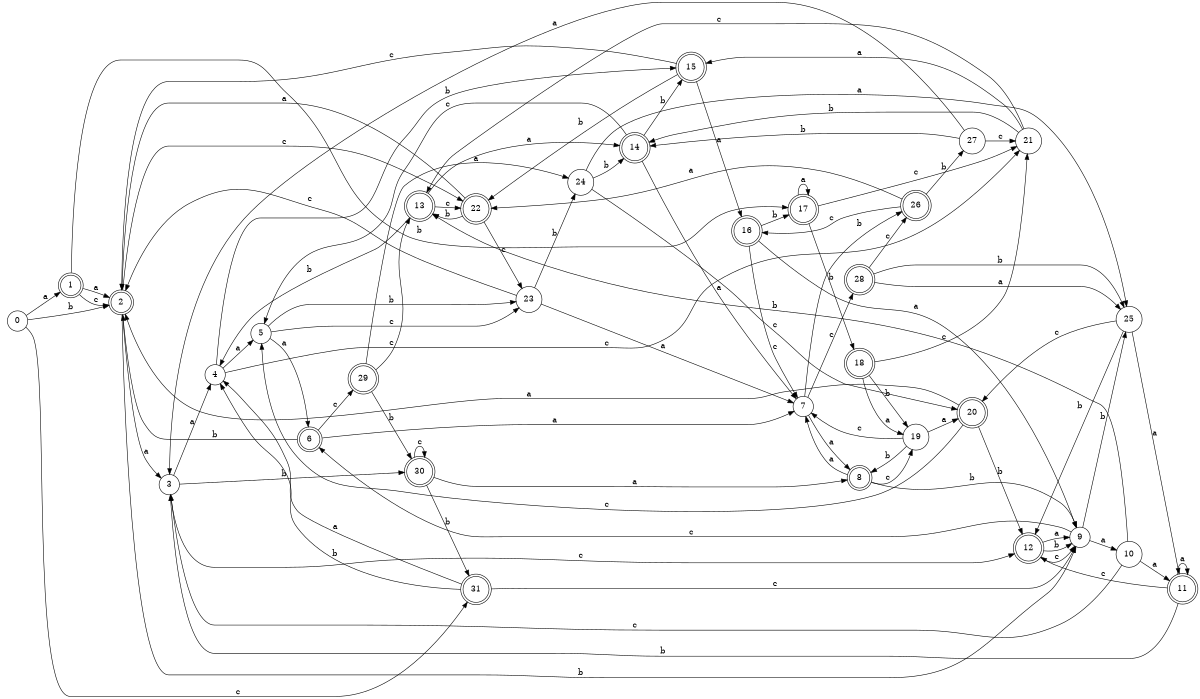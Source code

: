 digraph n26_5 {
__start0 [label="" shape="none"];

rankdir=LR;
size="8,5";

s0 [style="filled", color="black", fillcolor="white" shape="circle", label="0"];
s1 [style="rounded,filled", color="black", fillcolor="white" shape="doublecircle", label="1"];
s2 [style="rounded,filled", color="black", fillcolor="white" shape="doublecircle", label="2"];
s3 [style="filled", color="black", fillcolor="white" shape="circle", label="3"];
s4 [style="filled", color="black", fillcolor="white" shape="circle", label="4"];
s5 [style="filled", color="black", fillcolor="white" shape="circle", label="5"];
s6 [style="rounded,filled", color="black", fillcolor="white" shape="doublecircle", label="6"];
s7 [style="filled", color="black", fillcolor="white" shape="circle", label="7"];
s8 [style="rounded,filled", color="black", fillcolor="white" shape="doublecircle", label="8"];
s9 [style="filled", color="black", fillcolor="white" shape="circle", label="9"];
s10 [style="filled", color="black", fillcolor="white" shape="circle", label="10"];
s11 [style="rounded,filled", color="black", fillcolor="white" shape="doublecircle", label="11"];
s12 [style="rounded,filled", color="black", fillcolor="white" shape="doublecircle", label="12"];
s13 [style="rounded,filled", color="black", fillcolor="white" shape="doublecircle", label="13"];
s14 [style="rounded,filled", color="black", fillcolor="white" shape="doublecircle", label="14"];
s15 [style="rounded,filled", color="black", fillcolor="white" shape="doublecircle", label="15"];
s16 [style="rounded,filled", color="black", fillcolor="white" shape="doublecircle", label="16"];
s17 [style="rounded,filled", color="black", fillcolor="white" shape="doublecircle", label="17"];
s18 [style="rounded,filled", color="black", fillcolor="white" shape="doublecircle", label="18"];
s19 [style="filled", color="black", fillcolor="white" shape="circle", label="19"];
s20 [style="rounded,filled", color="black", fillcolor="white" shape="doublecircle", label="20"];
s21 [style="filled", color="black", fillcolor="white" shape="circle", label="21"];
s22 [style="rounded,filled", color="black", fillcolor="white" shape="doublecircle", label="22"];
s23 [style="filled", color="black", fillcolor="white" shape="circle", label="23"];
s24 [style="filled", color="black", fillcolor="white" shape="circle", label="24"];
s25 [style="filled", color="black", fillcolor="white" shape="circle", label="25"];
s26 [style="rounded,filled", color="black", fillcolor="white" shape="doublecircle", label="26"];
s27 [style="filled", color="black", fillcolor="white" shape="circle", label="27"];
s28 [style="rounded,filled", color="black", fillcolor="white" shape="doublecircle", label="28"];
s29 [style="rounded,filled", color="black", fillcolor="white" shape="doublecircle", label="29"];
s30 [style="rounded,filled", color="black", fillcolor="white" shape="doublecircle", label="30"];
s31 [style="rounded,filled", color="black", fillcolor="white" shape="doublecircle", label="31"];
s0 -> s1 [label="a"];
s0 -> s2 [label="b"];
s0 -> s31 [label="c"];
s1 -> s2 [label="a"];
s1 -> s17 [label="b"];
s1 -> s2 [label="c"];
s2 -> s3 [label="a"];
s2 -> s9 [label="b"];
s2 -> s22 [label="c"];
s3 -> s4 [label="a"];
s3 -> s30 [label="b"];
s3 -> s12 [label="c"];
s4 -> s5 [label="a"];
s4 -> s15 [label="b"];
s4 -> s21 [label="c"];
s5 -> s6 [label="a"];
s5 -> s23 [label="b"];
s5 -> s23 [label="c"];
s6 -> s7 [label="a"];
s6 -> s2 [label="b"];
s6 -> s29 [label="c"];
s7 -> s8 [label="a"];
s7 -> s26 [label="b"];
s7 -> s28 [label="c"];
s8 -> s7 [label="a"];
s8 -> s9 [label="b"];
s8 -> s19 [label="c"];
s9 -> s10 [label="a"];
s9 -> s25 [label="b"];
s9 -> s6 [label="c"];
s10 -> s11 [label="a"];
s10 -> s13 [label="b"];
s10 -> s3 [label="c"];
s11 -> s11 [label="a"];
s11 -> s3 [label="b"];
s11 -> s12 [label="c"];
s12 -> s9 [label="a"];
s12 -> s9 [label="b"];
s12 -> s9 [label="c"];
s13 -> s14 [label="a"];
s13 -> s4 [label="b"];
s13 -> s22 [label="c"];
s14 -> s7 [label="a"];
s14 -> s15 [label="b"];
s14 -> s5 [label="c"];
s15 -> s16 [label="a"];
s15 -> s22 [label="b"];
s15 -> s2 [label="c"];
s16 -> s9 [label="a"];
s16 -> s17 [label="b"];
s16 -> s7 [label="c"];
s17 -> s17 [label="a"];
s17 -> s18 [label="b"];
s17 -> s21 [label="c"];
s18 -> s19 [label="a"];
s18 -> s19 [label="b"];
s18 -> s21 [label="c"];
s19 -> s20 [label="a"];
s19 -> s8 [label="b"];
s19 -> s7 [label="c"];
s20 -> s2 [label="a"];
s20 -> s12 [label="b"];
s20 -> s5 [label="c"];
s21 -> s15 [label="a"];
s21 -> s14 [label="b"];
s21 -> s13 [label="c"];
s22 -> s2 [label="a"];
s22 -> s13 [label="b"];
s22 -> s23 [label="c"];
s23 -> s7 [label="a"];
s23 -> s24 [label="b"];
s23 -> s2 [label="c"];
s24 -> s25 [label="a"];
s24 -> s14 [label="b"];
s24 -> s20 [label="c"];
s25 -> s11 [label="a"];
s25 -> s12 [label="b"];
s25 -> s20 [label="c"];
s26 -> s22 [label="a"];
s26 -> s27 [label="b"];
s26 -> s16 [label="c"];
s27 -> s3 [label="a"];
s27 -> s14 [label="b"];
s27 -> s21 [label="c"];
s28 -> s25 [label="a"];
s28 -> s25 [label="b"];
s28 -> s26 [label="c"];
s29 -> s24 [label="a"];
s29 -> s30 [label="b"];
s29 -> s13 [label="c"];
s30 -> s8 [label="a"];
s30 -> s31 [label="b"];
s30 -> s30 [label="c"];
s31 -> s4 [label="a"];
s31 -> s4 [label="b"];
s31 -> s9 [label="c"];

}